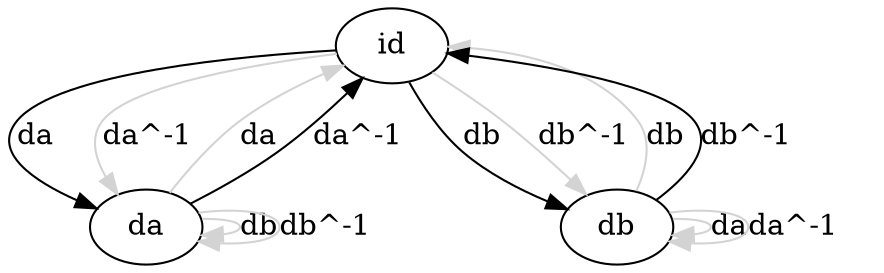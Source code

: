 digraph G {
v_1 [ label = "id" ];
v_2 [ label = "da" ];
v_3 [ label = "db" ];
v_1 -> v_2 [ label = "da" ];
v_1 -> v_2 [ color=lightgray, label = "da^-1" ];
v_1 -> v_3 [ label = "db" ];
v_1 -> v_3 [ color=lightgray, label = "db^-1" ];
v_2 -> v_1 [ color=lightgray, label = "da" ];
v_2 -> v_1 [ label = "da^-1" ];
v_2 -> v_2 [ color=lightgray, label = "db" ];
v_2 -> v_2 [ color=lightgray, label = "db^-1" ];
v_3 -> v_1 [ color=lightgray, label = "db" ];
v_3 -> v_1 [ label = "db^-1" ];
v_3 -> v_3 [ color=lightgray, label = "da" ];
v_3 -> v_3 [ color=lightgray, label = "da^-1" ];
}

